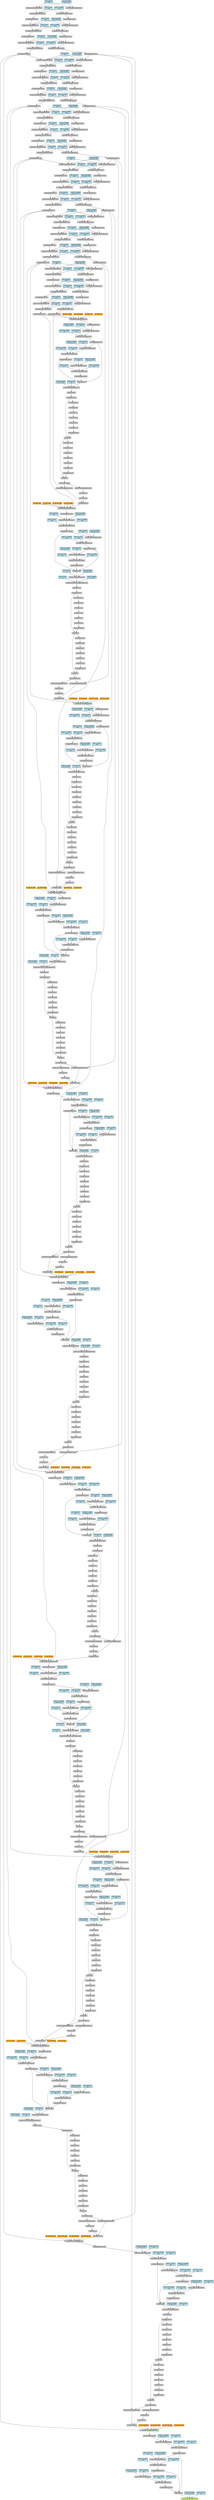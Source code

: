 digraph {
	graph [size="271.8,271.8"]
	node [align=left fontsize=12 height=0.2 ranksep=0.1 shape=box style=filled]
	139711752489560 [label=CudnnConvolutionBackward fillcolor=darkolivegreen1]
	139711748217600 -> 139711752489560
	139711748217600 [label=CatBackward]
	139711748273096 -> 139711748217600
	139711748273096 [label=LeakyReluBackward1]
	139711748372856 -> 139711748273096
	139711748372856 [label=CudnnBatchNormBackward]
	139711748372968 -> 139711748372856
	139711748372968 [label=CudnnConvolutionBackward]
	139711748373192 -> 139711748372968
	139711748373192 [label=LeakyReluBackward0]
	139711748406800 -> 139711748373192
	139711748406800 [label=_FunctionCorrelationBackward]
	139711748373472 -> 139711748406800
	139711748373472 [label=LeakyReluBackward1]
	139711748373640 -> 139711748373472
	139711748373640 [label=CudnnBatchNormBackward]
	139711748373752 -> 139711748373640
	139711748373752 [label=CudnnConvolutionBackward]
	139711748373976 -> 139711748373752
	139711748373976 [label=LeakyReluBackward1]
	139711748374200 -> 139711748373976
	139711748374200 [label=CudnnBatchNormBackward]
	139711748374312 -> 139711748374200
	139711748374312 [label=CudnnConvolutionBackward]
	139711749099592 -> 139711748374312
	139711749099592 [label=LeakyReluBackward1]
	139711749099816 -> 139711749099592
	139711749099816 [label=CudnnBatchNormBackward]
	139711749099928 -> 139711749099816
	139711749099928 [label=CudnnConvolutionBackward]
	139711749100152 -> 139711749099928
	139711749100152 [label="netC.0.0.weight
 (16, 3, 3, 3)" fillcolor=lightblue]
	139711749100208 -> 139711749099928
	139711749100208 [label="netC.0.0.bias
 (16)" fillcolor=lightblue]
	139711749099984 -> 139711749099816
	139711749099984 [label="netC.0.1.weight
 (16)" fillcolor=lightblue]
	139711749100040 -> 139711749099816
	139711749100040 [label="netC.0.1.bias
 (16)" fillcolor=lightblue]
	139711749099648 -> 139711748374312
	139711749099648 [label="netC.1.0.weight
 (16, 16, 3, 3)" fillcolor=lightblue]
	139711749099704 -> 139711748374312
	139711749099704 [label="netC.1.0.bias
 (16)" fillcolor=lightblue]
	139711748374368 -> 139711748374200
	139711748374368 [label="netC.1.1.weight
 (16)" fillcolor=lightblue]
	139711748374424 -> 139711748374200
	139711748374424 [label="netC.1.1.bias
 (16)" fillcolor=lightblue]
	139711748374032 -> 139711748373752
	139711748374032 [label="netC.2.0.weight
 (16, 16, 3, 3)" fillcolor=lightblue]
	139711748374088 -> 139711748373752
	139711748374088 [label="netC.2.0.bias
 (16)" fillcolor=lightblue]
	139711748373808 -> 139711748373640
	139711748373808 [label="netC.2.1.weight
 (16)" fillcolor=lightblue]
	139711748373864 -> 139711748373640
	139711748373864 [label="netC.2.1.bias
 (16)" fillcolor=lightblue]
	139711748373528 -> 139711748406800
	139711748373528 [label=ThMulBackward]
	139711748373696 -> 139711748373528
	139711748373696 [label=CudnnGridSamplerBackward]
	139711748374480 -> 139711748373696
	139711748374480 [label=LeakyReluBackward1]
	139711749100096 -> 139711748374480
	139711749100096 [label=CudnnBatchNormBackward]
	139711749099872 -> 139711749100096
	139711749099872 [label=CudnnConvolutionBackward]
	139711749100376 -> 139711749099872
	139711749100376 [label=LeakyReluBackward1]
	139711749100488 -> 139711749100376
	139711749100488 [label=CudnnBatchNormBackward]
	139711749100600 -> 139711749100488
	139711749100600 [label=CudnnConvolutionBackward]
	139711749100712 -> 139711749100600
	139711749100712 [label=LeakyReluBackward1]
	139711749100824 -> 139711749100712
	139711749100824 [label=CudnnBatchNormBackward]
	139711749100936 -> 139711749100824
	139711749100936 [label=CudnnConvolutionBackward]
	139711749100152 -> 139711749100936
	139711749100208 -> 139711749100936
	139711749099984 -> 139711749100824
	139711749100040 -> 139711749100824
	139711749099648 -> 139711749100600
	139711749099704 -> 139711749100600
	139711748374368 -> 139711749100488
	139711748374424 -> 139711749100488
	139711748374032 -> 139711749099872
	139711748374088 -> 139711749099872
	139711748373808 -> 139711749100096
	139711748373864 -> 139711749100096
	139711748374256 -> 139711748373696
	139711748374256 [label=PermuteBackward]
	139711749100264 -> 139711748374256
	139711749100264 [label=CopySlices]
	139711749100544 -> 139711749100264
	139711749100544 [label=CopySlices]
	139711749100768 -> 139711749100544
	139711749100768 [label=ThAddBackward]
	139711749101048 -> 139711749100768
	139711749101048 [label=MulBackward]
	139711749101160 -> 139711749101048
	139711749101160 [label=CudnnConvolutionBackward]
	139711749101272 -> 139711749101160
	139711749101272 [label=CatBackward]
	139711749101496 -> 139711749101272
	139711749101496 [label=LeakyReluBackward1]
	139711749101720 -> 139711749101496
	139711749101720 [label=CudnnBatchNormBackward]
	139711749101832 -> 139711749101720
	139711749101832 [label=CudnnConvolutionBackward]
	139711749102056 -> 139711749101832
	139711749102056 [label=LeakyReluBackward0]
	139711748406296 -> 139711749102056
	139711748406296 [label=_FunctionCorrelationBackward]
	139711748373472 -> 139711748406296
	139711749102336 -> 139711748406296
	139711749102336 [label=ThMulBackward]
	139711749102448 -> 139711749102336
	139711749102448 [label=CudnnGridSamplerBackward]
	139711748374480 -> 139711749102448
	139711749102616 -> 139711749102448
	139711749102616 [label=PermuteBackward]
	139711749102728 -> 139711749102616
	139711749102728 [label=CopySlices]
	139711749102896 -> 139711749102728
	139711749102896 [label=CopySlices]
	139711749103064 -> 139711749102896
	139711749103064 [label=ThAddBackward]
	139711749103232 -> 139711749103064
	139711749103232 [label=MulBackward]
	139711749103344 -> 139711749103232
	139711749103344 [label=CudnnConvolutionTransposeBackward]
	139711749103512 -> 139711749103344
	139711749103512 [label=CudnnConvolutionBackward]
	139711749111992 -> 139711749103512
	139711749111992 [label=CatBackward]
	139711749112216 -> 139711749111992
	139711749112216 [label=LeakyReluBackward1]
	139711749112440 -> 139711749112216
	139711749112440 [label=CudnnBatchNormBackward]
	139711749112608 -> 139711749112440
	139711749112608 [label=CudnnConvolutionBackward]
	139711749112832 -> 139711749112608
	139711749112832 [label=LeakyReluBackward0]
	139711748405792 -> 139711749112832
	139711748405792 [label=_FunctionCorrelationBackward]
	139711749113168 -> 139711748405792
	139711749113168 [label=LeakyReluBackward1]
	139711749113336 -> 139711749113168
	139711749113336 [label=CudnnBatchNormBackward]
	139711749113504 -> 139711749113336
	139711749113504 [label=CudnnConvolutionBackward]
	139711749113728 -> 139711749113504
	139711749113728 [label=LeakyReluBackward1]
	139711749113952 -> 139711749113728
	139711749113952 [label=CudnnBatchNormBackward]
	139711749114120 -> 139711749113952
	139711749114120 [label=CudnnConvolutionBackward]
	139711749114344 -> 139711749114120
	139711749114344 [label=LeakyReluBackward1]
	139711749114568 -> 139711749114344
	139711749114568 [label=CudnnBatchNormBackward]
	139711749114736 -> 139711749114568
	139711749114736 [label=CudnnConvolutionBackward]
	139711748373472 -> 139711749114736
	139711749114960 -> 139711749114736
	139711749114960 [label="netC.3.0.weight
 (32, 16, 3, 3)" fillcolor=lightblue]
	139711749115016 -> 139711749114736
	139711749115016 [label="netC.3.0.bias
 (32)" fillcolor=lightblue]
	139711749114792 -> 139711749114568
	139711749114792 [label="netC.3.1.weight
 (32)" fillcolor=lightblue]
	139711749114848 -> 139711749114568
	139711749114848 [label="netC.3.1.bias
 (32)" fillcolor=lightblue]
	139711749114400 -> 139711749114120
	139711749114400 [label="netC.4.0.weight
 (32, 32, 3, 3)" fillcolor=lightblue]
	139711749114456 -> 139711749114120
	139711749114456 [label="netC.4.0.bias
 (32)" fillcolor=lightblue]
	139711749114176 -> 139711749113952
	139711749114176 [label="netC.4.1.weight
 (32)" fillcolor=lightblue]
	139711749114232 -> 139711749113952
	139711749114232 [label="netC.4.1.bias
 (32)" fillcolor=lightblue]
	139711749113784 -> 139711749113504
	139711749113784 [label="netC.5.0.weight
 (32, 32, 3, 3)" fillcolor=lightblue]
	139711749113840 -> 139711749113504
	139711749113840 [label="netC.5.0.bias
 (32)" fillcolor=lightblue]
	139711749113560 -> 139711749113336
	139711749113560 [label="netC.5.1.weight
 (32)" fillcolor=lightblue]
	139711749113616 -> 139711749113336
	139711749113616 [label="netC.5.1.bias
 (32)" fillcolor=lightblue]
	139711749113224 -> 139711748405792
	139711749113224 [label=ThMulBackward]
	139711749113392 -> 139711749113224
	139711749113392 [label=CudnnGridSamplerBackward]
	139711749114288 -> 139711749113392
	139711749114288 [label=LeakyReluBackward1]
	139711749114904 -> 139711749114288
	139711749114904 [label=CudnnBatchNormBackward]
	139711749114624 -> 139711749114904
	139711749114624 [label=CudnnConvolutionBackward]
	139711749115128 -> 139711749114624
	139711749115128 [label=LeakyReluBackward1]
	139711749115352 -> 139711749115128
	139711749115352 [label=CudnnBatchNormBackward]
	139711749115464 -> 139711749115352
	139711749115464 [label=CudnnConvolutionBackward]
	139711749115576 -> 139711749115464
	139711749115576 [label=LeakyReluBackward1]
	139711749115688 -> 139711749115576
	139711749115688 [label=CudnnBatchNormBackward]
	139711749115800 -> 139711749115688
	139711749115800 [label=CudnnConvolutionBackward]
	139711748374480 -> 139711749115800
	139711749114960 -> 139711749115800
	139711749115016 -> 139711749115800
	139711749114792 -> 139711749115688
	139711749114848 -> 139711749115688
	139711749114400 -> 139711749115464
	139711749114456 -> 139711749115464
	139711749114176 -> 139711749115352
	139711749114232 -> 139711749115352
	139711749113784 -> 139711749114624
	139711749113840 -> 139711749114624
	139711749113560 -> 139711749114904
	139711749113616 -> 139711749114904
	139711749114512 -> 139711749113392
	139711749114512 [label=PermuteBackward]
	139711749115072 -> 139711749114512
	139711749115072 [label=CopySlices]
	139711749115296 -> 139711749115072
	139711749115296 [label=CopySlices]
	139711749115632 -> 139711749115296
	139711749115632 [label=ThAddBackward]
	139711749136456 -> 139711749115632
	139711749136456 [label=MulBackward]
	139711749136568 -> 139711749136456
	139711749136568 [label=CudnnConvolutionBackward]
	139711749136680 -> 139711749136568
	139711749136680 [label=CatBackward]
	139711749136904 -> 139711749136680
	139711749136904 [label=LeakyReluBackward1]
	139711749137128 -> 139711749136904
	139711749137128 [label=CudnnBatchNormBackward]
	139711749137240 -> 139711749137128
	139711749137240 [label=CudnnConvolutionBackward]
	139711749137464 -> 139711749137240
	139711749137464 [label=LeakyReluBackward0]
	139711748405288 -> 139711749137464
	139711748405288 [label=_FunctionCorrelationBackward]
	139711749113168 -> 139711748405288
	139711749137744 -> 139711748405288
	139711749137744 [label=ThMulBackward]
	139711749137856 -> 139711749137744
	139711749137856 [label=CudnnGridSamplerBackward]
	139711749114288 -> 139711749137856
	139711749138024 -> 139711749137856
	139711749138024 [label=PermuteBackward]
	139711749138136 -> 139711749138024
	139711749138136 [label=CopySlices]
	139711749138304 -> 139711749138136
	139711749138304 [label=CopySlices]
	139711749138472 -> 139711749138304
	139711749138472 [label=ThAddBackward]
	139711749138640 -> 139711749138472
	139711749138640 [label=MulBackward]
	139711749138752 -> 139711749138640
	139711749138752 [label=CudnnConvolutionTransposeBackward]
	139711749138920 -> 139711749138752
	139711749138920 [label=CudnnConvolutionBackward]
	139711749139144 -> 139711749138920
	139711749139144 [label=CatBackward]
	139711749139368 -> 139711749139144
	139711749139368 [label=LeakyReluBackward1]
	139711749139592 -> 139711749139368
	139711749139592 [label=CudnnBatchNormBackward]
	139711749139760 -> 139711749139592
	139711749139760 [label=CudnnConvolutionBackward]
	139711749139984 -> 139711749139760
	139711749139984 [label=LeakyReluBackward0]
	139711748404784 -> 139711749139984
	139711748404784 [label=_FunctionCorrelationBackward]
	139711749140320 -> 139711748404784
	139711749140320 [label=LeakyReluBackward1]
	139711749148744 -> 139711749140320
	139711749148744 [label=CudnnBatchNormBackward]
	139711749148912 -> 139711749148744
	139711749148912 [label=CudnnConvolutionBackward]
	139711749149136 -> 139711749148912
	139711749149136 [label=LeakyReluBackward1]
	139711749149360 -> 139711749149136
	139711749149360 [label=CudnnBatchNormBackward]
	139711749149528 -> 139711749149360
	139711749149528 [label=CudnnConvolutionBackward]
	139711749149752 -> 139711749149528
	139711749149752 [label=LeakyReluBackward1]
	139711749149976 -> 139711749149752
	139711749149976 [label=CudnnBatchNormBackward]
	139711749150144 -> 139711749149976
	139711749150144 [label=CudnnConvolutionBackward]
	139711749113168 -> 139711749150144
	139711749150368 -> 139711749150144
	139711749150368 [label="netC.6.0.weight
 (64, 32, 3, 3)" fillcolor=lightblue]
	139711749150424 -> 139711749150144
	139711749150424 [label="netC.6.0.bias
 (64)" fillcolor=lightblue]
	139711749150200 -> 139711749149976
	139711749150200 [label="netC.6.1.weight
 (64)" fillcolor=lightblue]
	139711749150256 -> 139711749149976
	139711749150256 [label="netC.6.1.bias
 (64)" fillcolor=lightblue]
	139711749149808 -> 139711749149528
	139711749149808 [label="netC.7.0.weight
 (64, 64, 3, 3)" fillcolor=lightblue]
	139711749149864 -> 139711749149528
	139711749149864 [label="netC.7.0.bias
 (64)" fillcolor=lightblue]
	139711749149584 -> 139711749149360
	139711749149584 [label="netC.7.1.weight
 (64)" fillcolor=lightblue]
	139711749149640 -> 139711749149360
	139711749149640 [label="netC.7.1.bias
 (64)" fillcolor=lightblue]
	139711749149192 -> 139711749148912
	139711749149192 [label="netC.8.0.weight
 (64, 64, 3, 3)" fillcolor=lightblue]
	139711749149248 -> 139711749148912
	139711749149248 [label="netC.8.0.bias
 (64)" fillcolor=lightblue]
	139711749148968 -> 139711749148744
	139711749148968 [label="netC.8.1.weight
 (64)" fillcolor=lightblue]
	139711749149024 -> 139711749148744
	139711749149024 [label="netC.8.1.bias
 (64)" fillcolor=lightblue]
	139711749140376 -> 139711748404784
	139711749140376 [label=ThMulBackward]
	139711749148800 -> 139711749140376
	139711749148800 [label=CudnnGridSamplerBackward]
	139711749149696 -> 139711749148800
	139711749149696 [label=LeakyReluBackward1]
	139711749150312 -> 139711749149696
	139711749150312 [label=CudnnBatchNormBackward]
	139711749150032 -> 139711749150312
	139711749150032 [label=CudnnConvolutionBackward]
	139711749150536 -> 139711749150032
	139711749150536 [label=LeakyReluBackward1]
	139711749150760 -> 139711749150536
	139711749150760 [label=CudnnBatchNormBackward]
	139711749150872 -> 139711749150760
	139711749150872 [label=CudnnConvolutionBackward]
	139711749150984 -> 139711749150872
	139711749150984 [label=LeakyReluBackward1]
	139711749151096 -> 139711749150984
	139711749151096 [label=CudnnBatchNormBackward]
	139711749151208 -> 139711749151096
	139711749151208 [label=CudnnConvolutionBackward]
	139711749114288 -> 139711749151208
	139711749150368 -> 139711749151208
	139711749150424 -> 139711749151208
	139711749150200 -> 139711749151096
	139711749150256 -> 139711749151096
	139711749149808 -> 139711749150872
	139711749149864 -> 139711749150872
	139711749149584 -> 139711749150760
	139711749149640 -> 139711749150760
	139711749149192 -> 139711749150032
	139711749149248 -> 139711749150032
	139711749148968 -> 139711749150312
	139711749149024 -> 139711749150312
	139711749149920 -> 139711749148800
	139711749149920 [label=PermuteBackward]
	139711749150480 -> 139711749149920
	139711749150480 [label=CopySlices]
	139711749150704 -> 139711749150480
	139711749150704 [label=CopySlices]
	139711749151040 -> 139711749150704
	139711749151040 [label=ThAddBackward]
	139711749151320 -> 139711749151040
	139711749151320 [label=MulBackward]
	139711749151432 -> 139711749151320
	139711749151432 [label=CudnnConvolutionBackward]
	139711749151544 -> 139711749151432
	139711749151544 [label=CatBackward]
	139711749151768 -> 139711749151544
	139711749151768 [label=LeakyReluBackward1]
	139711749151992 -> 139711749151768
	139711749151992 [label=CudnnBatchNormBackward]
	139711749152104 -> 139711749151992
	139711749152104 [label=CudnnConvolutionBackward]
	139711749152328 -> 139711749152104
	139711749152328 [label=LeakyReluBackward0]
	139711748404280 -> 139711749152328
	139711748404280 [label=_FunctionCorrelationBackward]
	139711749140320 -> 139711748404280
	139711749152608 -> 139711748404280
	139711749152608 [label=ThMulBackward]
	139711749152720 -> 139711749152608
	139711749152720 [label=CudnnGridSamplerBackward]
	139711749149696 -> 139711749152720
	139711749161144 -> 139711749152720
	139711749161144 [label=PermuteBackward]
	139711749161256 -> 139711749161144
	139711749161256 [label=CopySlices]
	139711749161424 -> 139711749161256
	139711749161424 [label=CopySlices]
	139711749161592 -> 139711749161424
	139711749161592 [label=ThAddBackward]
	139711749161760 -> 139711749161592
	139711749161760 [label=MulBackward]
	139711749161872 -> 139711749161760
	139711749161872 [label=CudnnConvolutionTransposeBackward]
	139711749162040 -> 139711749161872
	139711749162040 [label=CudnnConvolutionBackward]
	139711749162264 -> 139711749162040
	139711749162264 [label=CatBackward]
	139711749162488 -> 139711749162264
	139711749162488 [label=LeakyReluBackward1]
	139711749162712 -> 139711749162488
	139711749162712 [label=CudnnBatchNormBackward]
	139711749162880 -> 139711749162712
	139711749162880 [label=CudnnConvolutionBackward]
	139711749163104 -> 139711749162880
	139711749163104 [label=LeakyReluBackward0]
	139711748403776 -> 139711749163104
	139711748403776 [label=_FunctionCorrelationBackward]
	139711749163440 -> 139711748403776
	139711749163440 [label=LeakyReluBackward1]
	139711749163608 -> 139711749163440
	139711749163608 [label=CudnnBatchNormBackward]
	139711749163776 -> 139711749163608
	139711749163776 [label=CudnnConvolutionBackward]
	139711749164000 -> 139711749163776
	139711749164000 [label=LeakyReluBackward1]
	139711749164224 -> 139711749164000
	139711749164224 [label=CudnnBatchNormBackward]
	139711749164392 -> 139711749164224
	139711749164392 [label=CudnnConvolutionBackward]
	139711749164616 -> 139711749164392
	139711749164616 [label=LeakyReluBackward1]
	139711749164840 -> 139711749164616
	139711749164840 [label=CudnnBatchNormBackward]
	139711749165008 -> 139711749164840
	139711749165008 [label=CudnnConvolutionBackward]
	139711749140320 -> 139711749165008
	139711749177584 -> 139711749165008
	139711749177584 [label="netC.9.0.weight
 (96, 64, 3, 3)" fillcolor=lightblue]
	139711749177640 -> 139711749165008
	139711749177640 [label="netC.9.0.bias
 (96)" fillcolor=lightblue]
	139711749177416 -> 139711749164840
	139711749177416 [label="netC.9.1.weight
 (96)" fillcolor=lightblue]
	139711749177472 -> 139711749164840
	139711749177472 [label="netC.9.1.bias
 (96)" fillcolor=lightblue]
	139711749164672 -> 139711749164392
	139711749164672 [label="netC.10.0.weight
 (96, 96, 3, 3)" fillcolor=lightblue]
	139711749164728 -> 139711749164392
	139711749164728 [label="netC.10.0.bias
 (96)" fillcolor=lightblue]
	139711749164448 -> 139711749164224
	139711749164448 [label="netC.10.1.weight
 (96)" fillcolor=lightblue]
	139711749164504 -> 139711749164224
	139711749164504 [label="netC.10.1.bias
 (96)" fillcolor=lightblue]
	139711749164056 -> 139711749163776
	139711749164056 [label="netC.11.0.weight
 (96, 96, 3, 3)" fillcolor=lightblue]
	139711749164112 -> 139711749163776
	139711749164112 [label="netC.11.0.bias
 (96)" fillcolor=lightblue]
	139711749163832 -> 139711749163608
	139711749163832 [label="netC.11.1.weight
 (96)" fillcolor=lightblue]
	139711749163888 -> 139711749163608
	139711749163888 [label="netC.11.1.bias
 (96)" fillcolor=lightblue]
	139711749163496 -> 139711748403776
	139711749163496 [label=ThMulBackward]
	139711749163664 -> 139711749163496
	139711749163664 [label=CudnnGridSamplerBackward]
	139711749164560 -> 139711749163664
	139711749164560 [label=LeakyReluBackward1]
	139711749164896 -> 139711749164560
	139711749164896 [label=CudnnBatchNormBackward]
	139711749177696 -> 139711749164896
	139711749177696 [label=CudnnConvolutionBackward]
	139711749177752 -> 139711749177696
	139711749177752 [label=LeakyReluBackward1]
	139711749177976 -> 139711749177752
	139711749177976 [label=CudnnBatchNormBackward]
	139711749178088 -> 139711749177976
	139711749178088 [label=CudnnConvolutionBackward]
	139711749178200 -> 139711749178088
	139711749178200 [label=LeakyReluBackward1]
	139711749178312 -> 139711749178200
	139711749178312 [label=CudnnBatchNormBackward]
	139711749178424 -> 139711749178312
	139711749178424 [label=CudnnConvolutionBackward]
	139711749149696 -> 139711749178424
	139711749177584 -> 139711749178424
	139711749177640 -> 139711749178424
	139711749177416 -> 139711749178312
	139711749177472 -> 139711749178312
	139711749164672 -> 139711749178088
	139711749164728 -> 139711749178088
	139711749164448 -> 139711749177976
	139711749164504 -> 139711749177976
	139711749164056 -> 139711749177696
	139711749164112 -> 139711749177696
	139711749163832 -> 139711749164896
	139711749163888 -> 139711749164896
	139711749164784 -> 139711749163664
	139711749164784 [label=PermuteBackward]
	139711749177528 -> 139711749164784
	139711749177528 [label=CopySlices]
	139711749177920 -> 139711749177528
	139711749177920 [label=CopySlices]
	139711749178256 -> 139711749177920
	139711749178256 [label=ThAddBackward]
	139711749178536 -> 139711749178256
	139711749178536 [label=MulBackward]
	139711749178648 -> 139711749178536
	139711749178648 [label=CudnnConvolutionBackward]
	139711749178760 -> 139711749178648
	139711749178760 [label=CatBackward]
	139711749178984 -> 139711749178760
	139711749178984 [label=LeakyReluBackward1]
	139711749179208 -> 139711749178984
	139711749179208 [label=CudnnBatchNormBackward]
	139711749179320 -> 139711749179208
	139711749179320 [label=CudnnConvolutionBackward]
	139711749179544 -> 139711749179320
	139711749179544 [label=LeakyReluBackward0]
	139711748403272 -> 139711749179544
	139711748403272 [label=_FunctionCorrelationBackward]
	139711749163440 -> 139711748403272
	139711749179824 -> 139711748403272
	139711749179824 [label=ThMulBackward]
	139711749179936 -> 139711749179824
	139711749179936 [label=CudnnGridSamplerBackward]
	139711749164560 -> 139711749179936
	139711749180104 -> 139711749179936
	139711749180104 [label=PermuteBackward]
	139711749180216 -> 139711749180104
	139711749180216 [label=CopySlices]
	139711749180384 -> 139711749180216
	139711749180384 [label=CopySlices]
	139711749180552 -> 139711749180384
	139711749180552 [label=ThAddBackward]
	139711749180720 -> 139711749180552
	139711749180720 [label=MulBackward]
	139711749180832 -> 139711749180720
	139711749180832 [label=CudnnConvolutionTransposeBackward]
	139711749181000 -> 139711749180832
	139711749181000 [label=CudnnConvolutionBackward]
	139711749181224 -> 139711749181000
	139711749181224 [label=CatBackward]
	139711749193800 -> 139711749181224
	139711749193800 [label=LeakyReluBackward1]
	139711749194024 -> 139711749193800
	139711749194024 [label=CudnnBatchNormBackward]
	139711749194192 -> 139711749194024
	139711749194192 [label=CudnnConvolutionBackward]
	139711749194416 -> 139711749194192
	139711749194416 [label=LeakyReluBackward0]
	139711757397520 -> 139711749194416
	139711757397520 [label=_FunctionCorrelationBackward]
	139711749194752 -> 139711757397520
	139711749194752 [label=LeakyReluBackward1]
	139711749194920 -> 139711749194752
	139711749194920 [label=CudnnBatchNormBackward]
	139711749195088 -> 139711749194920
	139711749195088 [label=CudnnConvolutionBackward]
	139711749195312 -> 139711749195088
	139711749195312 [label=LeakyReluBackward1]
	139711749195536 -> 139711749195312
	139711749195536 [label=CudnnBatchNormBackward]
	139711749195704 -> 139711749195536
	139711749195704 [label=CudnnConvolutionBackward]
	139711749195928 -> 139711749195704
	139711749195928 [label=LeakyReluBackward1]
	139711749196152 -> 139711749195928
	139711749196152 [label=CudnnBatchNormBackward]
	139711749196320 -> 139711749196152
	139711749196320 [label=CudnnConvolutionBackward]
	139711749163440 -> 139711749196320
	139711749196544 -> 139711749196320
	139711749196544 [label="netC.12.0.weight
 (128, 96, 3, 3)" fillcolor=lightblue]
	139711749196600 -> 139711749196320
	139711749196600 [label="netC.12.0.bias
 (128)" fillcolor=lightblue]
	139711749196376 -> 139711749196152
	139711749196376 [label="netC.12.1.weight
 (128)" fillcolor=lightblue]
	139711749196432 -> 139711749196152
	139711749196432 [label="netC.12.1.bias
 (128)" fillcolor=lightblue]
	139711749195984 -> 139711749195704
	139711749195984 [label="netC.13.0.weight
 (128, 128, 3, 3)" fillcolor=lightblue]
	139711749196040 -> 139711749195704
	139711749196040 [label="netC.13.0.bias
 (128)" fillcolor=lightblue]
	139711749195760 -> 139711749195536
	139711749195760 [label="netC.13.1.weight
 (128)" fillcolor=lightblue]
	139711749195816 -> 139711749195536
	139711749195816 [label="netC.13.1.bias
 (128)" fillcolor=lightblue]
	139711749195368 -> 139711749195088
	139711749195368 [label="netC.14.0.weight
 (128, 128, 3, 3)" fillcolor=lightblue]
	139711749195424 -> 139711749195088
	139711749195424 [label="netC.14.0.bias
 (128)" fillcolor=lightblue]
	139711749195144 -> 139711749194920
	139711749195144 [label="netC.14.1.weight
 (128)" fillcolor=lightblue]
	139711749195200 -> 139711749194920
	139711749195200 [label="netC.14.1.bias
 (128)" fillcolor=lightblue]
	139711749194808 -> 139711757397520
	139711749194808 [label=ThMulBackward]
	139711749194976 -> 139711749194808
	139711749194976 [label=CudnnGridSamplerBackward]
	139711749195872 -> 139711749194976
	139711749195872 [label=LeakyReluBackward1]
	139711749196488 -> 139711749195872
	139711749196488 [label=CudnnBatchNormBackward]
	139711749196208 -> 139711749196488
	139711749196208 [label=CudnnConvolutionBackward]
	139711749196712 -> 139711749196208
	139711749196712 [label=LeakyReluBackward1]
	139711749196936 -> 139711749196712
	139711749196936 [label=CudnnBatchNormBackward]
	139711749197048 -> 139711749196936
	139711749197048 [label=CudnnConvolutionBackward]
	139711749197160 -> 139711749197048
	139711749197160 [label=LeakyReluBackward1]
	139711749197272 -> 139711749197160
	139711749197272 [label=CudnnBatchNormBackward]
	139711749197384 -> 139711749197272
	139711749197384 [label=CudnnConvolutionBackward]
	139711749164560 -> 139711749197384
	139711749196544 -> 139711749197384
	139711749196600 -> 139711749197384
	139711749196376 -> 139711749197272
	139711749196432 -> 139711749197272
	139711749195984 -> 139711749197048
	139711749196040 -> 139711749197048
	139711749195760 -> 139711749196936
	139711749195816 -> 139711749196936
	139711749195368 -> 139711749196208
	139711749195424 -> 139711749196208
	139711749195144 -> 139711749196488
	139711749195200 -> 139711749196488
	139711749196096 -> 139711749194976
	139711749196096 [label=PermuteBackward]
	139711749196656 -> 139711749196096
	139711749196656 [label=CopySlices]
	139711749196880 -> 139711749196656
	139711749196880 [label=CopySlices]
	139711749197216 -> 139711749196880
	139711749197216 [label=ThAddBackward]
	139711749197496 -> 139711749197216
	139711749197496 [label=MulBackward]
	139711749197608 -> 139711749197496
	139711749197608 [label=CudnnConvolutionBackward]
	139711749197720 -> 139711749197608
	139711749197720 [label=CatBackward]
	139711749210296 -> 139711749197720
	139711749210296 [label=LeakyReluBackward1]
	139711749210520 -> 139711749210296
	139711749210520 [label=CudnnBatchNormBackward]
	139711749210632 -> 139711749210520
	139711749210632 [label=CudnnConvolutionBackward]
	139711749210856 -> 139711749210632
	139711749210856 [label=LeakyReluBackward0]
	139711757396512 -> 139711749210856
	139711757396512 [label=_FunctionCorrelationBackward]
	139711749194752 -> 139711757396512
	139711749211136 -> 139711757396512
	139711749211136 [label=ThMulBackward]
	139711749211248 -> 139711749211136
	139711749211248 [label=CudnnGridSamplerBackward]
	139711749195872 -> 139711749211248
	139711749211416 -> 139711749211248
	139711749211416 [label=PermuteBackward]
	139711749211528 -> 139711749211416
	139711749211528 [label=CopySlices]
	139711749211696 -> 139711749211528
	139711749211696 [label=CopySlices]
	139711749211864 -> 139711749211696
	139711749211864 [label=ThAddBackward]
	139711749212032 -> 139711749211864
	139711749212032 [label=MulBackward]
	139711749212144 -> 139711749212032
	139711749212144 [label=CudnnConvolutionTransposeBackward]
	139711749212312 -> 139711749212144
	139711749212312 [label=CudnnConvolutionBackward]
	139711749212536 -> 139711749212312
	139711749212536 [label=CatBackward]
	139711749212760 -> 139711749212536
	139711749212760 [label=LeakyReluBackward1]
	139711749212984 -> 139711749212760
	139711749212984 [label=CudnnBatchNormBackward]
	139711749213152 -> 139711749212984
	139711749213152 [label=CudnnConvolutionBackward]
	139711749213376 -> 139711749213152
	139711749213376 [label=LeakyReluBackward0]
	139711757397016 -> 139711749213376
	139711757397016 [label=_FunctionCorrelationBackward]
	139711749213712 -> 139711757397016
	139711749213712 [label=LeakyReluBackward1]
	139711749213880 -> 139711749213712
	139711749213880 [label=CudnnBatchNormBackward]
	139711749214048 -> 139711749213880
	139711749214048 [label=CudnnConvolutionBackward]
	139711749222528 -> 139711749214048
	139711749222528 [label=LeakyReluBackward1]
	139711749222752 -> 139711749222528
	139711749222752 [label=CudnnBatchNormBackward]
	139711749222920 -> 139711749222752
	139711749222920 [label=CudnnConvolutionBackward]
	139711749223144 -> 139711749222920
	139711749223144 [label=LeakyReluBackward1]
	139711749223368 -> 139711749223144
	139711749223368 [label=CudnnBatchNormBackward]
	139711749223536 -> 139711749223368
	139711749223536 [label=CudnnConvolutionBackward]
	139711749194752 -> 139711749223536
	139711749223760 -> 139711749223536
	139711749223760 [label="netC.15.0.weight
 (196, 128, 3, 3)" fillcolor=lightblue]
	139711749223816 -> 139711749223536
	139711749223816 [label="netC.15.0.bias
 (196)" fillcolor=lightblue]
	139711749223592 -> 139711749223368
	139711749223592 [label="netC.15.1.weight
 (196)" fillcolor=lightblue]
	139711749223648 -> 139711749223368
	139711749223648 [label="netC.15.1.bias
 (196)" fillcolor=lightblue]
	139711749223200 -> 139711749222920
	139711749223200 [label="netC.16.0.weight
 (196, 196, 3, 3)" fillcolor=lightblue]
	139711749223256 -> 139711749222920
	139711749223256 [label="netC.16.0.bias
 (196)" fillcolor=lightblue]
	139711749222976 -> 139711749222752
	139711749222976 [label="netC.16.1.weight
 (196)" fillcolor=lightblue]
	139711749223032 -> 139711749222752
	139711749223032 [label="netC.16.1.bias
 (196)" fillcolor=lightblue]
	139711749222584 -> 139711749214048
	139711749222584 [label="netC.17.0.weight
 (196, 196, 3, 3)" fillcolor=lightblue]
	139711749222640 -> 139711749214048
	139711749222640 [label="netC.17.0.bias
 (196)" fillcolor=lightblue]
	139711749214104 -> 139711749213880
	139711749214104 [label="netC.17.1.weight
 (196)" fillcolor=lightblue]
	139711749214160 -> 139711749213880
	139711749214160 [label="netC.17.1.bias
 (196)" fillcolor=lightblue]
	139711749213768 -> 139711757397016
	139711749213768 [label=ThMulBackward]
	139711749213936 -> 139711749213768
	139711749213936 [label=CudnnGridSamplerBackward]
	139711749223088 -> 139711749213936
	139711749223088 [label=LeakyReluBackward1]
	139711749223704 -> 139711749223088
	139711749223704 [label=CudnnBatchNormBackward]
	139711749223424 -> 139711749223704
	139711749223424 [label=CudnnConvolutionBackward]
	139711749223928 -> 139711749223424
	139711749223928 [label=LeakyReluBackward1]
	139711749224152 -> 139711749223928
	139711749224152 [label=CudnnBatchNormBackward]
	139711749224264 -> 139711749224152
	139711749224264 [label=CudnnConvolutionBackward]
	139711749224376 -> 139711749224264
	139711749224376 [label=LeakyReluBackward1]
	139711749224488 -> 139711749224376
	139711749224488 [label=CudnnBatchNormBackward]
	139711749224600 -> 139711749224488
	139711749224600 [label=CudnnConvolutionBackward]
	139711749195872 -> 139711749224600
	139711749223760 -> 139711749224600
	139711749223816 -> 139711749224600
	139711749223592 -> 139711749224488
	139711749223648 -> 139711749224488
	139711749223200 -> 139711749224264
	139711749223256 -> 139711749224264
	139711749222976 -> 139711749224152
	139711749223032 -> 139711749224152
	139711749222584 -> 139711749223424
	139711749222640 -> 139711749223424
	139711749214104 -> 139711749223704
	139711749214160 -> 139711749223704
	139711749223312 -> 139711749213936
	139711749223312 [label=PermuteBackward]
	139711749223872 -> 139711749223312
	139711749223872 [label=CopySlices]
	139711749224096 -> 139711749223872
	139711749224096 [label=CopySlices]
	139711749224432 -> 139711749224096
	139711749224432 [label=ThAddBackward]
	139711749224712 -> 139711749224432
	139711749224712 [label=MulBackward]
	139711749224824 -> 139711749224712
	139711749224824 [label=CudnnConvolutionBackward]
	139711749224936 -> 139711749224824
	139711749224936 [label=CatBackward]
	139711749225160 -> 139711749224936
	139711749225160 [label=LeakyReluBackward1]
	139711749225384 -> 139711749225160
	139711749225384 [label=CudnnBatchNormBackward]
	139711749225496 -> 139711749225384
	139711749225496 [label=CudnnConvolutionBackward]
	139711749225720 -> 139711749225496
	139711749225720 [label=LeakyReluBackward0]
	139711757395504 -> 139711749225720
	139711757395504 [label=_FunctionCorrelationBackward]
	139711749213712 -> 139711757395504
	139711749223088 -> 139711757395504
	139711749214928 -> 139711757395504
	139711749214928 [label="(1, 196, 4, 4)" fillcolor=orange]
	139711749215000 -> 139711757395504
	139711749215000 [label="(1, 196, 4, 4)" fillcolor=orange]
	139711749215072 -> 139711757395504
	139711749215072 [label="(1, 12, 12, 196)" fillcolor=orange]
	139711749215144 -> 139711757395504
	139711749215144 [label="(1, 12, 12, 196)" fillcolor=orange]
	139711749225776 -> 139711749225496
	139711749225776 [label="netE.0.0.0.weight
 (64, 81, 3, 3)" fillcolor=lightblue]
	139711749225832 -> 139711749225496
	139711749225832 [label="netE.0.0.0.bias
 (64)" fillcolor=lightblue]
	139711749225552 -> 139711749225384
	139711749225552 [label="netE.0.0.1.weight
 (64)" fillcolor=lightblue]
	139711749225608 -> 139711749225384
	139711749225608 [label="netE.0.0.1.bias
 (64)" fillcolor=lightblue]
	139711749225216 -> 139711749224936
	139711749225216 [label=LeakyReluBackward1]
	139711749225440 -> 139711749225216
	139711749225440 [label=CudnnBatchNormBackward]
	139711749225888 -> 139711749225440
	139711749225888 [label=CudnnConvolutionBackward]
	139711749225160 -> 139711749225888
	139711749226280 -> 139711749225888
	139711749226280 [label="netE.0.1.0.weight
 (64, 64, 3, 3)" fillcolor=lightblue]
	139711749226168 -> 139711749225888
	139711749226168 [label="netE.0.1.0.bias
 (64)" fillcolor=lightblue]
	139711749226000 -> 139711749225440
	139711749226000 [label="netE.0.1.1.weight
 (64)" fillcolor=lightblue]
	139711749226224 -> 139711749225440
	139711749226224 [label="netE.0.1.1.bias
 (64)" fillcolor=lightblue]
	139711749225272 -> 139711749224936
	139711749225272 [label=LeakyReluBackward1]
	139711749225664 -> 139711749225272
	139711749225664 [label=CudnnBatchNormBackward]
	139711749226056 -> 139711749225664
	139711749226056 [label=CudnnConvolutionBackward]
	139711749225216 -> 139711749226056
	139711749242952 -> 139711749226056
	139711749242952 [label="netE.0.2.0.weight
 (64, 64, 3, 3)" fillcolor=lightblue]
	139711749243008 -> 139711749226056
	139711749243008 [label="netE.0.2.0.bias
 (64)" fillcolor=lightblue]
	139711749226392 -> 139711749225664
	139711749226392 [label="netE.0.2.1.weight
 (64)" fillcolor=lightblue]
	139711749226448 -> 139711749225664
	139711749226448 [label="netE.0.2.1.bias
 (64)" fillcolor=lightblue]
	139711749224992 -> 139711749224824
	139711749224992 [label="netE.0.3.weight
 (2, 192, 3, 3)" fillcolor=lightblue]
	139711749225048 -> 139711749224824
	139711749225048 [label="netE.0.3.bias
 (2)" fillcolor=lightblue]
	139711749224544 -> 139711749224096
	139711749224544 [label=ExpandBackward]
	139711749224768 -> 139711749224544
	139711749224768 [label=ViewBackward]
	139711749225104 -> 139711749224768
	139711749225104 [label=SubBackward]
	139711749225328 -> 139711749225104
	139711749225328 [label=DivBackward0]
	139711749243064 -> 139711749225328
	139711749243064 [label=MulBackward]
	139711749243232 -> 139711749243064
	139711749243232 [label=CloneBackward]
	139711749243344 -> 139711749243232
	139711749243344 [label=SelectBackward]
	139711749224432 -> 139711749243344
	139711749224208 -> 139711749223872
	139711749224208 [label=ExpandBackward]
	139711749224656 -> 139711749224208
	139711749224656 [label=ViewBackward]
	139711749225944 -> 139711749224656
	139711749225944 [label=SubBackward]
	139711749243176 -> 139711749225944
	139711749243176 [label=DivBackward0]
	139711749243400 -> 139711749243176
	139711749243400 [label=MulBackward]
	139711749243624 -> 139711749243400
	139711749243624 [label=CloneBackward]
	139711749243736 -> 139711749243624
	139711749243736 [label=SelectBackward]
	139711749224096 -> 139711749243736
	139711749222472 -> 139711749213768
	139711749222472 [label=PutBackward]
	139711749222808 -> 139711749222472
	139711749222808 [label=PutBackward]
	139711749224320 -> 139711749222808
	139711749224320 [label=CudnnGridSamplerBackward]
	139711749223312 -> 139711749224320
	139711749215216 -> 139711757397016
	139711749215216 [label="(1, 196, 4, 4)" fillcolor=orange]
	139711749215288 -> 139711757397016
	139711749215288 [label="(1, 196, 4, 4)" fillcolor=orange]
	139711749215360 -> 139711757397016
	139711749215360 [label="(1, 12, 12, 196)" fillcolor=orange]
	139711749215432 -> 139711757397016
	139711749215432 [label="(1, 12, 12, 196)" fillcolor=orange]
	139711749213432 -> 139711749213152
	139711749213432 [label="netE.1.0.0.weight
 (64, 81, 3, 3)" fillcolor=lightblue]
	139711749213488 -> 139711749213152
	139711749213488 [label="netE.1.0.0.bias
 (64)" fillcolor=lightblue]
	139711749213208 -> 139711749212984
	139711749213208 [label="netE.1.0.1.weight
 (64)" fillcolor=lightblue]
	139711749213264 -> 139711749212984
	139711749213264 [label="netE.1.0.1.bias
 (64)" fillcolor=lightblue]
	139711749212816 -> 139711749212536
	139711749212816 [label=LeakyReluBackward1]
	139711749213040 -> 139711749212816
	139711749213040 [label=CudnnBatchNormBackward]
	139711749213544 -> 139711749213040
	139711749213544 [label=CudnnConvolutionBackward]
	139711749212760 -> 139711749213544
	139711749226336 -> 139711749213544
	139711749226336 [label="netE.1.1.0.weight
 (64, 64, 3, 3)" fillcolor=lightblue]
	139711749222696 -> 139711749213544
	139711749222696 [label="netE.1.1.0.bias
 (64)" fillcolor=lightblue]
	139711749213824 -> 139711749213040
	139711749213824 [label="netE.1.1.1.weight
 (64)" fillcolor=lightblue]
	139711749213600 -> 139711749213040
	139711749213600 [label="netE.1.1.1.bias
 (64)" fillcolor=lightblue]
	139711749212872 -> 139711749212536
	139711749212872 [label=LeakyReluBackward1]
	139711749213320 -> 139711749212872
	139711749213320 [label=CudnnBatchNormBackward]
	139711749224040 -> 139711749213320
	139711749224040 [label=CudnnConvolutionBackward]
	139711749212816 -> 139711749224040
	139711749243792 -> 139711749224040
	139711749243792 [label="netE.1.2.0.weight
 (64, 64, 3, 3)" fillcolor=lightblue]
	139711749243848 -> 139711749224040
	139711749243848 [label="netE.1.2.0.bias
 (64)" fillcolor=lightblue]
	139711749243512 -> 139711749213320
	139711749243512 [label="netE.1.2.1.weight
 (64)" fillcolor=lightblue]
	139711749243680 -> 139711749213320
	139711749243680 [label="netE.1.2.1.bias
 (64)" fillcolor=lightblue]
	139711749212592 -> 139711749212312
	139711749212592 [label="netE.1.3.weight
 (2, 192, 3, 3)" fillcolor=lightblue]
	139711749212648 -> 139711749212312
	139711749212648 [label="netE.1.3.bias
 (2)" fillcolor=lightblue]
	139711749212368 -> 139711749212144
	139711749212368 [label="netE.1.4.weight
 (2, 2, 4, 4)" fillcolor=lightblue]
	139711749212424 -> 139711749212144
	139711749212424 [label="netE.1.4.bias
 (2)" fillcolor=lightblue]
	139711749211920 -> 139711749211696
	139711749211920 [label=ExpandBackward]
	139711749224880 -> 139711749211920
	139711749224880 [label=ViewBackward]
	139711749212200 -> 139711749224880
	139711749212200 [label=SubBackward]
	139711749212704 -> 139711749212200
	139711749212704 [label=DivBackward0]
	139711749243120 -> 139711749212704
	139711749243120 [label=MulBackward]
	139711749244016 -> 139711749243120
	139711749244016 [label=CloneBackward]
	139711749243960 -> 139711749244016
	139711749243960 [label=SelectBackward]
	139711749211864 -> 139711749243960
	139711749211752 -> 139711749211528
	139711749211752 [label=ExpandBackward]
	139711749211976 -> 139711749211752
	139711749211976 [label=ViewBackward]
	139711749212480 -> 139711749211976
	139711749212480 [label=SubBackward]
	139711749243904 -> 139711749212480
	139711749243904 [label=DivBackward0]
	139711749244128 -> 139711749243904
	139711749244128 [label=MulBackward]
	139711749244240 -> 139711749244128
	139711749244240 [label=CloneBackward]
	139711749244352 -> 139711749244240
	139711749244352 [label=SelectBackward]
	139711749211696 -> 139711749244352
	139711749211304 -> 139711749211136
	139711749211304 [label=PutBackward]
	139711749211472 -> 139711749211304
	139711749211472 [label=PutBackward]
	139711749211808 -> 139711749211472
	139711749211808 [label=CudnnGridSamplerBackward]
	139711749211416 -> 139711749211808
	139711749215504 -> 139711757396512
	139711749215504 [label="(1, 128, 8, 8)" fillcolor=orange]
	139711749215576 -> 139711757396512
	139711749215576 [label="(1, 128, 8, 8)" fillcolor=orange]
	139711749215648 -> 139711757396512
	139711749215648 [label="(1, 16, 16, 128)" fillcolor=orange]
	139711749215720 -> 139711757396512
	139711749215720 [label="(1, 16, 16, 128)" fillcolor=orange]
	139711749210912 -> 139711749210632
	139711749210912 [label="netE.2.0.0.weight
 (64, 81, 3, 3)" fillcolor=lightblue]
	139711749210968 -> 139711749210632
	139711749210968 [label="netE.2.0.0.bias
 (64)" fillcolor=lightblue]
	139711749210688 -> 139711749210520
	139711749210688 [label="netE.2.0.1.weight
 (64)" fillcolor=lightblue]
	139711749210744 -> 139711749210520
	139711749210744 [label="netE.2.0.1.bias
 (64)" fillcolor=lightblue]
	139711749210352 -> 139711749197720
	139711749210352 [label=LeakyReluBackward1]
	139711749210576 -> 139711749210352
	139711749210576 [label=CudnnBatchNormBackward]
	139711749211024 -> 139711749210576
	139711749211024 [label=CudnnConvolutionBackward]
	139711749210296 -> 139711749211024
	139711749212928 -> 139711749211024
	139711749212928 [label="netE.2.1.0.weight
 (64, 64, 3, 3)" fillcolor=lightblue]
	139711749211360 -> 139711749211024
	139711749211360 [label="netE.2.1.0.bias
 (64)" fillcolor=lightblue]
	139711749211192 -> 139711749210576
	139711749211192 [label="netE.2.1.1.weight
 (64)" fillcolor=lightblue]
	139711749212088 -> 139711749210576
	139711749212088 [label="netE.2.1.1.bias
 (64)" fillcolor=lightblue]
	139711749210408 -> 139711749197720
	139711749210408 [label=LeakyReluBackward1]
	139711749210800 -> 139711749210408
	139711749210800 [label=CudnnBatchNormBackward]
	139711749211584 -> 139711749210800
	139711749211584 [label=CudnnConvolutionBackward]
	139711749210352 -> 139711749211584
	139711749244408 -> 139711749211584
	139711749244408 [label="netE.2.2.0.weight
 (64, 64, 3, 3)" fillcolor=lightblue]
	139711749244464 -> 139711749211584
	139711749244464 [label="netE.2.2.0.bias
 (64)" fillcolor=lightblue]
	139711749244184 -> 139711749210800
	139711749244184 [label="netE.2.2.1.weight
 (64)" fillcolor=lightblue]
	139711749244296 -> 139711749210800
	139711749244296 [label="netE.2.2.1.bias
 (64)" fillcolor=lightblue]
	139711749197776 -> 139711749197608
	139711749197776 [label="netE.2.3.weight
 (2, 192, 3, 3)" fillcolor=lightblue]
	139711749210184 -> 139711749197608
	139711749210184 [label="netE.2.3.bias
 (2)" fillcolor=lightblue]
	139711749197328 -> 139711749196880
	139711749197328 [label=ExpandBackward]
	139711749197552 -> 139711749197328
	139711749197552 [label=ViewBackward]
	139711749210240 -> 139711749197552
	139711749210240 [label=SubBackward]
	139711749210464 -> 139711749210240
	139711749210464 [label=DivBackward0]
	139711749244520 -> 139711749210464
	139711749244520 [label=MulBackward]
	139711749244688 -> 139711749244520
	139711749244688 [label=CloneBackward]
	139711749244744 -> 139711749244688
	139711749244744 [label=SelectBackward]
	139711749197216 -> 139711749244744
	139711749196992 -> 139711749196656
	139711749196992 [label=ExpandBackward]
	139711749197440 -> 139711749196992
	139711749197440 [label=ViewBackward]
	139711749211080 -> 139711749197440
	139711749211080 [label=SubBackward]
	139711749244632 -> 139711749211080
	139711749244632 [label=DivBackward0]
	139711749244800 -> 139711749244632
	139711749244800 [label=MulBackward]
	139711749244912 -> 139711749244800
	139711749244912 [label=CloneBackward]
	139711749245024 -> 139711749244912
	139711749245024 [label=SelectBackward]
	139711749196880 -> 139711749245024
	139711749195256 -> 139711749194808
	139711749195256 [label=PutBackward]
	139711749195592 -> 139711749195256
	139711749195592 [label=PutBackward]
	139711749197104 -> 139711749195592
	139711749197104 [label=CudnnGridSamplerBackward]
	139711749196096 -> 139711749197104
	139711749215792 -> 139711757397520
	139711749215792 [label="(1, 128, 8, 8)" fillcolor=orange]
	139711749215864 -> 139711757397520
	139711749215864 [label="(1, 128, 8, 8)" fillcolor=orange]
	139711749215936 -> 139711757397520
	139711749215936 [label="(1, 16, 16, 128)" fillcolor=orange]
	139711749216008 -> 139711757397520
	139711749216008 [label="(1, 16, 16, 128)" fillcolor=orange]
	139711749194472 -> 139711749194192
	139711749194472 [label="netE.3.0.0.weight
 (64, 81, 3, 3)" fillcolor=lightblue]
	139711749194528 -> 139711749194192
	139711749194528 [label="netE.3.0.0.bias
 (64)" fillcolor=lightblue]
	139711749194248 -> 139711749194024
	139711749194248 [label="netE.3.0.1.weight
 (64)" fillcolor=lightblue]
	139711749194304 -> 139711749194024
	139711749194304 [label="netE.3.0.1.bias
 (64)" fillcolor=lightblue]
	139711749193856 -> 139711749181224
	139711749193856 [label=LeakyReluBackward1]
	139711749194080 -> 139711749193856
	139711749194080 [label=CudnnBatchNormBackward]
	139711749194584 -> 139711749194080
	139711749194584 [label=CudnnConvolutionBackward]
	139711749193800 -> 139711749194584
	139711749195480 -> 139711749194584
	139711749195480 [label="netE.3.1.0.weight
 (64, 64, 3, 3)" fillcolor=lightblue]
	139711749196824 -> 139711749194584
	139711749196824 [label="netE.3.1.0.bias
 (64)" fillcolor=lightblue]
	139711749194864 -> 139711749194080
	139711749194864 [label="netE.3.1.1.weight
 (64)" fillcolor=lightblue]
	139711749197664 -> 139711749194080
	139711749197664 [label="netE.3.1.1.bias
 (64)" fillcolor=lightblue]
	139711749193912 -> 139711749181224
	139711749193912 [label=LeakyReluBackward1]
	139711749194360 -> 139711749193912
	139711749194360 [label=CudnnBatchNormBackward]
	139711749244072 -> 139711749194360
	139711749244072 [label=CudnnConvolutionBackward]
	139711749193856 -> 139711749244072
	139711749245080 -> 139711749244072
	139711749245080 [label="netE.3.2.0.weight
 (64, 64, 3, 3)" fillcolor=lightblue]
	139711749245136 -> 139711749244072
	139711749245136 [label="netE.3.2.0.bias
 (64)" fillcolor=lightblue]
	139711749244856 -> 139711749194360
	139711749244856 [label="netE.3.2.1.weight
 (64)" fillcolor=lightblue]
	139711749244968 -> 139711749194360
	139711749244968 [label="netE.3.2.1.bias
 (64)" fillcolor=lightblue]
	139711749181280 -> 139711749181000
	139711749181280 [label="netE.3.3.weight
 (2, 192, 3, 3)" fillcolor=lightblue]
	139711749181336 -> 139711749181000
	139711749181336 [label="netE.3.3.bias
 (2)" fillcolor=lightblue]
	139711749181056 -> 139711749180832
	139711749181056 [label="netE.3.4.weight
 (2, 2, 4, 4)" fillcolor=lightblue]
	139711749181112 -> 139711749180832
	139711749181112 [label="netE.3.4.bias
 (2)" fillcolor=lightblue]
	139711749180608 -> 139711749180384
	139711749180608 [label=ExpandBackward]
	139711749180776 -> 139711749180608
	139711749180776 [label=ViewBackward]
	139711749181168 -> 139711749180776
	139711749181168 [label=SubBackward]
	139711749194640 -> 139711749181168
	139711749194640 [label=DivBackward0]
	139711749244576 -> 139711749194640
	139711749244576 [label=MulBackward]
	139711749245304 -> 139711749244576
	139711749245304 [label=CloneBackward]
	139711749245248 -> 139711749245304
	139711749245248 [label=SelectBackward]
	139711749180552 -> 139711749245248
	139711749180440 -> 139711749180216
	139711749180440 [label=ExpandBackward]
	139711749180664 -> 139711749180440
	139711749180664 [label=ViewBackward]
	139711749181392 -> 139711749180664
	139711749181392 [label=SubBackward]
	139711749245192 -> 139711749181392
	139711749245192 [label=DivBackward0]
	139711749245416 -> 139711749245192
	139711749245416 [label=MulBackward]
	139711749245528 -> 139711749245416
	139711749245528 [label=CloneBackward]
	139711749245640 -> 139711749245528
	139711749245640 [label=SelectBackward]
	139711749180384 -> 139711749245640
	139711749179992 -> 139711749179824
	139711749179992 [label=PutBackward]
	139711749180160 -> 139711749179992
	139711749180160 [label=PutBackward]
	139711749180496 -> 139711749180160
	139711749180496 [label=CudnnGridSamplerBackward]
	139711749180104 -> 139711749180496
	139711749216080 -> 139711748403272
	139711749216080 [label="(1, 96, 16, 16)" fillcolor=orange]
	139711749216152 -> 139711748403272
	139711749216152 [label="(1, 96, 16, 16)" fillcolor=orange]
	139711749216224 -> 139711748403272
	139711749216224 [label="(1, 24, 24, 96)" fillcolor=orange]
	139711749216296 -> 139711748403272
	139711749216296 [label="(1, 24, 24, 96)" fillcolor=orange]
	139711749179600 -> 139711749179320
	139711749179600 [label="netE.4.0.0.weight
 (64, 81, 3, 3)" fillcolor=lightblue]
	139711749179656 -> 139711749179320
	139711749179656 [label="netE.4.0.0.bias
 (64)" fillcolor=lightblue]
	139711749179376 -> 139711749179208
	139711749179376 [label="netE.4.0.1.weight
 (64)" fillcolor=lightblue]
	139711749179432 -> 139711749179208
	139711749179432 [label="netE.4.0.1.bias
 (64)" fillcolor=lightblue]
	139711749179040 -> 139711749178760
	139711749179040 [label=LeakyReluBackward1]
	139711749179264 -> 139711749179040
	139711749179264 [label=CudnnBatchNormBackward]
	139711749179712 -> 139711749179264
	139711749179712 [label=CudnnConvolutionBackward]
	139711749178984 -> 139711749179712
	139711749180048 -> 139711749179712
	139711749180048 [label="netE.4.1.0.weight
 (64, 64, 3, 3)" fillcolor=lightblue]
	139711749180272 -> 139711749179712
	139711749180272 [label="netE.4.1.0.bias
 (64)" fillcolor=lightblue]
	139711749179880 -> 139711749179264
	139711749179880 [label="netE.4.1.1.weight
 (64)" fillcolor=lightblue]
	139711749180888 -> 139711749179264
	139711749180888 [label="netE.4.1.1.bias
 (64)" fillcolor=lightblue]
	139711749179096 -> 139711749178760
	139711749179096 [label=LeakyReluBackward1]
	139711749179488 -> 139711749179096
	139711749179488 [label=CudnnBatchNormBackward]
	139711749193968 -> 139711749179488
	139711749193968 [label=CudnnConvolutionBackward]
	139711749179040 -> 139711749193968
	139711749245696 -> 139711749193968
	139711749245696 [label="netE.4.2.0.weight
 (64, 64, 3, 3)" fillcolor=lightblue]
	139711749245752 -> 139711749193968
	139711749245752 [label="netE.4.2.0.bias
 (64)" fillcolor=lightblue]
	139711749245472 -> 139711749179488
	139711749245472 [label="netE.4.2.1.weight
 (64)" fillcolor=lightblue]
	139711749245584 -> 139711749179488
	139711749245584 [label="netE.4.2.1.bias
 (64)" fillcolor=lightblue]
	139711749178816 -> 139711749178648
	139711749178816 [label="netE.4.3.weight
 (2, 192, 3, 3)" fillcolor=lightblue]
	139711749178872 -> 139711749178648
	139711749178872 [label="netE.4.3.bias
 (2)" fillcolor=lightblue]
	139711749178368 -> 139711749177920
	139711749178368 [label=ExpandBackward]
	139711749178592 -> 139711749178368
	139711749178592 [label=ViewBackward]
	139711749178928 -> 139711749178592
	139711749178928 [label=SubBackward]
	139711749179152 -> 139711749178928
	139711749179152 [label=DivBackward0]
	139711749245808 -> 139711749179152
	139711749245808 [label=MulBackward]
	139711749245976 -> 139711749245808
	139711749245976 [label=CloneBackward]
	139711749246032 -> 139711749245976
	139711749246032 [label=SelectBackward]
	139711749178256 -> 139711749246032
	139711749178032 -> 139711749177528
	139711749178032 [label=ExpandBackward]
	139711749178480 -> 139711749178032
	139711749178480 [label=ViewBackward]
	139711749179768 -> 139711749178480
	139711749179768 [label=SubBackward]
	139711749245920 -> 139711749179768
	139711749245920 [label=DivBackward0]
	139711749246088 -> 139711749245920
	139711749246088 [label=MulBackward]
	139711749246200 -> 139711749246088
	139711749246200 [label=CloneBackward]
	139711749246312 -> 139711749246200
	139711749246312 [label=SelectBackward]
	139711749177920 -> 139711749246312
	139711749163944 -> 139711749163496
	139711749163944 [label=PutBackward]
	139711749164280 -> 139711749163944
	139711749164280 [label=PutBackward]
	139711749178144 -> 139711749164280
	139711749178144 [label=CudnnGridSamplerBackward]
	139711749164784 -> 139711749178144
	139711749216368 -> 139711748403776
	139711749216368 [label="(1, 96, 16, 16)" fillcolor=orange]
	139711749216440 -> 139711748403776
	139711749216440 [label="(1, 96, 16, 16)" fillcolor=orange]
	139711749216512 -> 139711748403776
	139711749216512 [label="(1, 24, 24, 96)" fillcolor=orange]
	139711749216584 -> 139711748403776
	139711749216584 [label="(1, 24, 24, 96)" fillcolor=orange]
	139711749163160 -> 139711749162880
	139711749163160 [label="netE.5.0.0.weight
 (64, 81, 3, 3)" fillcolor=lightblue]
	139711749163216 -> 139711749162880
	139711749163216 [label="netE.5.0.0.bias
 (64)" fillcolor=lightblue]
	139711749162936 -> 139711749162712
	139711749162936 [label="netE.5.0.1.weight
 (64)" fillcolor=lightblue]
	139711749162992 -> 139711749162712
	139711749162992 [label="netE.5.0.1.bias
 (64)" fillcolor=lightblue]
	139711749162544 -> 139711749162264
	139711749162544 [label=LeakyReluBackward1]
	139711749162768 -> 139711749162544
	139711749162768 [label=CudnnBatchNormBackward]
	139711749163272 -> 139711749162768
	139711749163272 [label=CudnnConvolutionBackward]
	139711749162488 -> 139711749163272
	139711749177864 -> 139711749163272
	139711749177864 [label="netE.5.1.0.weight
 (64, 64, 3, 3)" fillcolor=lightblue]
	139711749178704 -> 139711749163272
	139711749178704 [label="netE.5.1.0.bias
 (64)" fillcolor=lightblue]
	139711749163552 -> 139711749162768
	139711749163552 [label="netE.5.1.1.weight
 (64)" fillcolor=lightblue]
	139711749164168 -> 139711749162768
	139711749164168 [label="netE.5.1.1.bias
 (64)" fillcolor=lightblue]
	139711749162600 -> 139711749162264
	139711749162600 [label=LeakyReluBackward1]
	139711749163048 -> 139711749162600
	139711749163048 [label=CudnnBatchNormBackward]
	139711749245360 -> 139711749163048
	139711749245360 [label=CudnnConvolutionBackward]
	139711749162544 -> 139711749245360
	139711749246368 -> 139711749245360
	139711749246368 [label="netE.5.2.0.weight
 (64, 64, 3, 3)" fillcolor=lightblue]
	139711749246424 -> 139711749245360
	139711749246424 [label="netE.5.2.0.bias
 (64)" fillcolor=lightblue]
	139711749246144 -> 139711749163048
	139711749246144 [label="netE.5.2.1.weight
 (64)" fillcolor=lightblue]
	139711749246256 -> 139711749163048
	139711749246256 [label="netE.5.2.1.bias
 (64)" fillcolor=lightblue]
	139711749162320 -> 139711749162040
	139711749162320 [label="netE.5.3.weight
 (2, 192, 3, 3)" fillcolor=lightblue]
	139711749162376 -> 139711749162040
	139711749162376 [label="netE.5.3.bias
 (2)" fillcolor=lightblue]
	139711749162096 -> 139711749161872
	139711749162096 [label="netE.5.4.weight
 (2, 2, 4, 4)" fillcolor=lightblue]
	139711749162152 -> 139711749161872
	139711749162152 [label="netE.5.4.bias
 (2)" fillcolor=lightblue]
	139711749161648 -> 139711749161424
	139711749161648 [label=ExpandBackward]
	139711749161816 -> 139711749161648
	139711749161816 [label=ViewBackward]
	139711749162208 -> 139711749161816
	139711749162208 [label=SubBackward]
	139711749163328 -> 139711749162208
	139711749163328 [label=DivBackward0]
	139711749245864 -> 139711749163328
	139711749245864 [label=MulBackward]
	139711749246592 -> 139711749245864
	139711749246592 [label=CloneBackward]
	139711749246536 -> 139711749246592
	139711749246536 [label=SelectBackward]
	139711749161592 -> 139711749246536
	139711749161480 -> 139711749161256
	139711749161480 [label=ExpandBackward]
	139711749161704 -> 139711749161480
	139711749161704 [label=ViewBackward]
	139711749162432 -> 139711749161704
	139711749162432 [label=SubBackward]
	139711749246480 -> 139711749162432
	139711749246480 [label=DivBackward0]
	139711749246704 -> 139711749246480
	139711749246704 [label=MulBackward]
	139711749246816 -> 139711749246704
	139711749246816 [label=CloneBackward]
	139711749246928 -> 139711749246816
	139711749246928 [label=SelectBackward]
	139711749161424 -> 139711749246928
	139711749161032 -> 139711749152608
	139711749161032 [label=PutBackward]
	139711749161200 -> 139711749161032
	139711749161200 [label=PutBackward]
	139711749161536 -> 139711749161200
	139711749161536 [label=CudnnGridSamplerBackward]
	139711749161144 -> 139711749161536
	139711749216656 -> 139711748404280
	139711749216656 [label="(1, 64, 32, 32)" fillcolor=orange]
	139711749216728 -> 139711748404280
	139711749216728 [label="(1, 64, 32, 32)" fillcolor=orange]
	139711749216800 -> 139711748404280
	139711749216800 [label="(1, 40, 40, 64)" fillcolor=orange]
	139711749216872 -> 139711748404280
	139711749216872 [label="(1, 40, 40, 64)" fillcolor=orange]
	139711749152384 -> 139711749152104
	139711749152384 [label="netE.6.0.0.weight
 (64, 81, 3, 3)" fillcolor=lightblue]
	139711749152440 -> 139711749152104
	139711749152440 [label="netE.6.0.0.bias
 (64)" fillcolor=lightblue]
	139711749152160 -> 139711749151992
	139711749152160 [label="netE.6.0.1.weight
 (64)" fillcolor=lightblue]
	139711749152216 -> 139711749151992
	139711749152216 [label="netE.6.0.1.bias
 (64)" fillcolor=lightblue]
	139711749151824 -> 139711749151544
	139711749151824 [label=LeakyReluBackward1]
	139711749152048 -> 139711749151824
	139711749152048 [label=CudnnBatchNormBackward]
	139711749152496 -> 139711749152048
	139711749152496 [label=CudnnConvolutionBackward]
	139711749151768 -> 139711749152496
	139711749161312 -> 139711749152496
	139711749161312 [label="netE.6.1.0.weight
 (64, 64, 3, 3)" fillcolor=lightblue]
	139711749161928 -> 139711749152496
	139711749161928 [label="netE.6.1.0.bias
 (64)" fillcolor=lightblue]
	139711749152664 -> 139711749152048
	139711749152664 [label="netE.6.1.1.weight
 (64)" fillcolor=lightblue]
	139711749152552 -> 139711749152048
	139711749152552 [label="netE.6.1.1.bias
 (64)" fillcolor=lightblue]
	139711749151880 -> 139711749151544
	139711749151880 [label=LeakyReluBackward1]
	139711749152272 -> 139711749151880
	139711749152272 [label=CudnnBatchNormBackward]
	139711749162656 -> 139711749152272
	139711749162656 [label=CudnnConvolutionBackward]
	139711749151824 -> 139711749162656
	139711749304392 -> 139711749162656
	139711749304392 [label="netE.6.2.0.weight
 (64, 64, 3, 3)" fillcolor=lightblue]
	139711749304448 -> 139711749162656
	139711749304448 [label="netE.6.2.0.bias
 (64)" fillcolor=lightblue]
	139711749246760 -> 139711749152272
	139711749246760 [label="netE.6.2.1.weight
 (64)" fillcolor=lightblue]
	139711749246872 -> 139711749152272
	139711749246872 [label="netE.6.2.1.bias
 (64)" fillcolor=lightblue]
	139711749151600 -> 139711749151432
	139711749151600 [label="netE.6.3.weight
 (2, 192, 3, 3)" fillcolor=lightblue]
	139711749151656 -> 139711749151432
	139711749151656 [label="netE.6.3.bias
 (2)" fillcolor=lightblue]
	139711749151152 -> 139711749150704
	139711749151152 [label=ExpandBackward]
	139711749161088 -> 139711749151152
	139711749161088 [label=ViewBackward]
	139711749151488 -> 139711749161088
	139711749151488 [label=SubBackward]
	139711749151936 -> 139711749151488
	139711749151936 [label=DivBackward0]
	139711749304504 -> 139711749151936
	139711749304504 [label=MulBackward]
	139711749304672 -> 139711749304504
	139711749304672 [label=CloneBackward]
	139711749304728 -> 139711749304672
	139711749304728 [label=SelectBackward]
	139711749151040 -> 139711749304728
	139711749150816 -> 139711749150480
	139711749150816 [label=ExpandBackward]
	139711749151264 -> 139711749150816
	139711749151264 [label=ViewBackward]
	139711749151712 -> 139711749151264
	139711749151712 [label=SubBackward]
	139711749304616 -> 139711749151712
	139711749304616 [label=DivBackward0]
	139711749304784 -> 139711749304616
	139711749304784 [label=MulBackward]
	139711749304896 -> 139711749304784
	139711749304896 [label=CloneBackward]
	139711749305008 -> 139711749304896
	139711749305008 [label=SelectBackward]
	139711749150704 -> 139711749305008
	139711749149080 -> 139711749140376
	139711749149080 [label=PutBackward]
	139711749149416 -> 139711749149080
	139711749149416 [label=PutBackward]
	139711749150928 -> 139711749149416
	139711749150928 [label=CudnnGridSamplerBackward]
	139711749149920 -> 139711749150928
	139711749216944 -> 139711748404784
	139711749216944 [label="(1, 64, 32, 32)" fillcolor=orange]
	139711749217016 -> 139711748404784
	139711749217016 [label="(1, 64, 32, 32)" fillcolor=orange]
	139711749217088 -> 139711748404784
	139711749217088 [label="(1, 40, 40, 64)" fillcolor=orange]
	139711749217160 -> 139711748404784
	139711749217160 [label="(1, 40, 40, 64)" fillcolor=orange]
	139711749140040 -> 139711749139760
	139711749140040 [label="netE.7.0.0.weight
 (64, 81, 3, 3)" fillcolor=lightblue]
	139711749140096 -> 139711749139760
	139711749140096 [label="netE.7.0.0.bias
 (64)" fillcolor=lightblue]
	139711749139816 -> 139711749139592
	139711749139816 [label="netE.7.0.1.weight
 (64)" fillcolor=lightblue]
	139711749139872 -> 139711749139592
	139711749139872 [label="netE.7.0.1.bias
 (64)" fillcolor=lightblue]
	139711749139424 -> 139711749139144
	139711749139424 [label=LeakyReluBackward1]
	139711749139648 -> 139711749139424
	139711749139648 [label=CudnnBatchNormBackward]
	139711749140152 -> 139711749139648
	139711749140152 [label=CudnnConvolutionBackward]
	139711749139368 -> 139711749140152
	139711749149304 -> 139711749140152
	139711749149304 [label="netE.7.1.0.weight
 (64, 64, 3, 3)" fillcolor=lightblue]
	139711749150648 -> 139711749140152
	139711749150648 [label="netE.7.1.0.bias
 (64)" fillcolor=lightblue]
	139711749140432 -> 139711749139648
	139711749140432 [label="netE.7.1.1.weight
 (64)" fillcolor=lightblue]
	139711749140208 -> 139711749139648
	139711749140208 [label="netE.7.1.1.bias
 (64)" fillcolor=lightblue]
	139711749139480 -> 139711749139144
	139711749139480 [label=LeakyReluBackward1]
	139711749139928 -> 139711749139480
	139711749139928 [label=CudnnBatchNormBackward]
	139711749246648 -> 139711749139928
	139711749246648 [label=CudnnConvolutionBackward]
	139711749139424 -> 139711749246648
	139711749305064 -> 139711749246648
	139711749305064 [label="netE.7.2.0.weight
 (64, 64, 3, 3)" fillcolor=lightblue]
	139711749305120 -> 139711749246648
	139711749305120 [label="netE.7.2.0.bias
 (64)" fillcolor=lightblue]
	139711749304840 -> 139711749139928
	139711749304840 [label="netE.7.2.1.weight
 (64)" fillcolor=lightblue]
	139711749304952 -> 139711749139928
	139711749304952 [label="netE.7.2.1.bias
 (64)" fillcolor=lightblue]
	139711749139200 -> 139711749138920
	139711749139200 [label="netE.7.3.weight
 (2, 192, 3, 3)" fillcolor=lightblue]
	139711749139256 -> 139711749138920
	139711749139256 [label="netE.7.3.bias
 (2)" fillcolor=lightblue]
	139711749138976 -> 139711749138752
	139711749138976 [label="netE.7.4.weight
 (2, 2, 4, 4)" fillcolor=lightblue]
	139711749139032 -> 139711749138752
	139711749139032 [label="netE.7.4.bias
 (2)" fillcolor=lightblue]
	139711749138528 -> 139711749138304
	139711749138528 [label=ExpandBackward]
	139711749151376 -> 139711749138528
	139711749151376 [label=ViewBackward]
	139711749138808 -> 139711749151376
	139711749138808 [label=SubBackward]
	139711749139312 -> 139711749138808
	139711749139312 [label=DivBackward0]
	139711749304560 -> 139711749139312
	139711749304560 [label=MulBackward]
	139711749305288 -> 139711749304560
	139711749305288 [label=CloneBackward]
	139711749305232 -> 139711749305288
	139711749305232 [label=SelectBackward]
	139711749138472 -> 139711749305232
	139711749138360 -> 139711749138136
	139711749138360 [label=ExpandBackward]
	139711749138584 -> 139711749138360
	139711749138584 [label=ViewBackward]
	139711749139088 -> 139711749138584
	139711749139088 [label=SubBackward]
	139711749305176 -> 139711749139088
	139711749305176 [label=DivBackward0]
	139711749305400 -> 139711749305176
	139711749305400 [label=MulBackward]
	139711749305512 -> 139711749305400
	139711749305512 [label=CloneBackward]
	139711749305624 -> 139711749305512
	139711749305624 [label=SelectBackward]
	139711749138304 -> 139711749305624
	139711749137912 -> 139711749137744
	139711749137912 [label=PutBackward]
	139711749138080 -> 139711749137912
	139711749138080 [label=PutBackward]
	139711749138416 -> 139711749138080
	139711749138416 [label=CudnnGridSamplerBackward]
	139711749138024 -> 139711749138416
	139711749217232 -> 139711748405288
	139711749217232 [label="(1, 32, 64, 64)" fillcolor=orange]
	139711749217304 -> 139711748405288
	139711749217304 [label="(1, 32, 64, 64)" fillcolor=orange]
	139711749217376 -> 139711748405288
	139711749217376 [label="(1, 72, 72, 32)" fillcolor=orange]
	139711749217448 -> 139711748405288
	139711749217448 [label="(1, 72, 72, 32)" fillcolor=orange]
	139711749137520 -> 139711749137240
	139711749137520 [label="netE.8.0.0.weight
 (64, 81, 3, 3)" fillcolor=lightblue]
	139711749137576 -> 139711749137240
	139711749137576 [label="netE.8.0.0.bias
 (64)" fillcolor=lightblue]
	139711749137296 -> 139711749137128
	139711749137296 [label="netE.8.0.1.weight
 (64)" fillcolor=lightblue]
	139711749137352 -> 139711749137128
	139711749137352 [label="netE.8.0.1.bias
 (64)" fillcolor=lightblue]
	139711749136960 -> 139711749136680
	139711749136960 [label=LeakyReluBackward1]
	139711749137184 -> 139711749136960
	139711749137184 [label=CudnnBatchNormBackward]
	139711749137632 -> 139711749137184
	139711749137632 [label=CudnnConvolutionBackward]
	139711749136904 -> 139711749137632
	139711749138192 -> 139711749137632
	139711749138192 [label="netE.8.1.0.weight
 (64, 64, 3, 3)" fillcolor=lightblue]
	139711749138696 -> 139711749137632
	139711749138696 [label="netE.8.1.0.bias
 (64)" fillcolor=lightblue]
	139711749137800 -> 139711749137184
	139711749137800 [label="netE.8.1.1.weight
 (64)" fillcolor=lightblue]
	139711749137968 -> 139711749137184
	139711749137968 [label="netE.8.1.1.bias
 (64)" fillcolor=lightblue]
	139711749137016 -> 139711749136680
	139711749137016 [label=LeakyReluBackward1]
	139711749137408 -> 139711749137016
	139711749137408 [label=CudnnBatchNormBackward]
	139711749139536 -> 139711749137408
	139711749139536 [label=CudnnConvolutionBackward]
	139711749136960 -> 139711749139536
	139711749305680 -> 139711749139536
	139711749305680 [label="netE.8.2.0.weight
 (64, 64, 3, 3)" fillcolor=lightblue]
	139711749305736 -> 139711749139536
	139711749305736 [label="netE.8.2.0.bias
 (64)" fillcolor=lightblue]
	139711749305456 -> 139711749137408
	139711749305456 [label="netE.8.2.1.weight
 (64)" fillcolor=lightblue]
	139711749305568 -> 139711749137408
	139711749305568 [label="netE.8.2.1.bias
 (64)" fillcolor=lightblue]
	139711749136736 -> 139711749136568
	139711749136736 [label="netE.8.3.weight
 (2, 192, 3, 3)" fillcolor=lightblue]
	139711749136792 -> 139711749136568
	139711749136792 [label="netE.8.3.bias
 (2)" fillcolor=lightblue]
	139711749115744 -> 139711749115296
	139711749115744 [label=ExpandBackward]
	139711749136512 -> 139711749115744
	139711749136512 [label=ViewBackward]
	139711749136848 -> 139711749136512
	139711749136848 [label=SubBackward]
	139711749137072 -> 139711749136848
	139711749137072 [label=DivBackward0]
	139711749305792 -> 139711749137072
	139711749305792 [label=MulBackward]
	139711749305960 -> 139711749305792
	139711749305960 [label=CloneBackward]
	139711749306016 -> 139711749305960
	139711749306016 [label=SelectBackward]
	139711749115632 -> 139711749306016
	139711749115408 -> 139711749115072
	139711749115408 [label=ExpandBackward]
	139711749115856 -> 139711749115408
	139711749115856 [label=ViewBackward]
	139711749137688 -> 139711749115856
	139711749137688 [label=SubBackward]
	139711749305904 -> 139711749137688
	139711749305904 [label=DivBackward0]
	139711749306072 -> 139711749305904
	139711749306072 [label=MulBackward]
	139711749306184 -> 139711749306072
	139711749306184 [label=CloneBackward]
	139711749306296 -> 139711749306184
	139711749306296 [label=SelectBackward]
	139711749115296 -> 139711749306296
	139711749113672 -> 139711749113224
	139711749113672 [label=PutBackward]
	139711749114008 -> 139711749113672
	139711749114008 [label=PutBackward]
	139711749115520 -> 139711749114008
	139711749115520 [label=CudnnGridSamplerBackward]
	139711749114512 -> 139711749115520
	139711749217520 -> 139711748405792
	139711749217520 [label="(1, 32, 64, 64)" fillcolor=orange]
	139711749217592 -> 139711748405792
	139711749217592 [label="(1, 32, 64, 64)" fillcolor=orange]
	139711749217664 -> 139711748405792
	139711749217664 [label="(1, 72, 72, 32)" fillcolor=orange]
	139711749217736 -> 139711748405792
	139711749217736 [label="(1, 72, 72, 32)" fillcolor=orange]
	139711749112888 -> 139711749112608
	139711749112888 [label="netE.9.0.0.weight
 (64, 81, 3, 3)" fillcolor=lightblue]
	139711749112944 -> 139711749112608
	139711749112944 [label="netE.9.0.0.bias
 (64)" fillcolor=lightblue]
	139711749112664 -> 139711749112440
	139711749112664 [label="netE.9.0.1.weight
 (64)" fillcolor=lightblue]
	139711749112720 -> 139711749112440
	139711749112720 [label="netE.9.0.1.bias
 (64)" fillcolor=lightblue]
	139711749112272 -> 139711749111992
	139711749112272 [label=LeakyReluBackward1]
	139711749112496 -> 139711749112272
	139711749112496 [label=CudnnBatchNormBackward]
	139711749113000 -> 139711749112496
	139711749113000 [label=CudnnConvolutionBackward]
	139711749112216 -> 139711749113000
	139711749115240 -> 139711749113000
	139711749115240 [label="netE.9.1.0.weight
 (64, 64, 3, 3)" fillcolor=lightblue]
	139711749136624 -> 139711749113000
	139711749136624 [label="netE.9.1.0.bias
 (64)" fillcolor=lightblue]
	139711749113280 -> 139711749112496
	139711749113280 [label="netE.9.1.1.weight
 (64)" fillcolor=lightblue]
	139711749113896 -> 139711749112496
	139711749113896 [label="netE.9.1.1.bias
 (64)" fillcolor=lightblue]
	139711749112328 -> 139711749111992
	139711749112328 [label=LeakyReluBackward1]
	139711749112776 -> 139711749112328
	139711749112776 [label=CudnnBatchNormBackward]
	139711749305344 -> 139711749112776
	139711749305344 [label=CudnnConvolutionBackward]
	139711749112272 -> 139711749305344
	139711749306352 -> 139711749305344
	139711749306352 [label="netE.9.2.0.weight
 (64, 64, 3, 3)" fillcolor=lightblue]
	139711749306408 -> 139711749305344
	139711749306408 [label="netE.9.2.0.bias
 (64)" fillcolor=lightblue]
	139711749306128 -> 139711749112776
	139711749306128 [label="netE.9.2.1.weight
 (64)" fillcolor=lightblue]
	139711749306240 -> 139711749112776
	139711749306240 [label="netE.9.2.1.bias
 (64)" fillcolor=lightblue]
	139711749112048 -> 139711749103512
	139711749112048 [label="netE.9.3.weight
 (2, 192, 3, 3)" fillcolor=lightblue]
	139711749112104 -> 139711749103512
	139711749112104 [label="netE.9.3.bias
 (2)" fillcolor=lightblue]
	139711749103568 -> 139711749103344
	139711749103568 [label="netE.9.4.weight
 (2, 2, 4, 4)" fillcolor=lightblue]
	139711749111880 -> 139711749103344
	139711749111880 [label="netE.9.4.bias
 (2)" fillcolor=lightblue]
	139711749103120 -> 139711749102896
	139711749103120 [label=ExpandBackward]
	139711749103288 -> 139711749103120
	139711749103288 [label=ViewBackward]
	139711749111936 -> 139711749103288
	139711749111936 [label=SubBackward]
	139711749113056 -> 139711749111936
	139711749113056 [label=DivBackward0]
	139711749305848 -> 139711749113056
	139711749305848 [label=MulBackward]
	139711749306576 -> 139711749305848
	139711749306576 [label=CloneBackward]
	139711749306520 -> 139711749306576
	139711749306520 [label=SelectBackward]
	139711749103064 -> 139711749306520
	139711749102952 -> 139711749102728
	139711749102952 [label=ExpandBackward]
	139711749103176 -> 139711749102952
	139711749103176 [label=ViewBackward]
	139711749112160 -> 139711749103176
	139711749112160 [label=SubBackward]
	139711749306464 -> 139711749112160
	139711749306464 [label=DivBackward0]
	139711749306688 -> 139711749306464
	139711749306688 [label=MulBackward]
	139711749306800 -> 139711749306688
	139711749306800 [label=CloneBackward]
	139711749306912 -> 139711749306800
	139711749306912 [label=SelectBackward]
	139711749102896 -> 139711749306912
	139711749102504 -> 139711749102336
	139711749102504 [label=PutBackward]
	139711749102672 -> 139711749102504
	139711749102672 [label=PutBackward]
	139711749103008 -> 139711749102672
	139711749103008 [label=CudnnGridSamplerBackward]
	139711749102616 -> 139711749103008
	139711749217808 -> 139711748406296
	139711749217808 [label="(1, 16, 128, 128)" fillcolor=orange]
	139711749217880 -> 139711748406296
	139711749217880 [label="(1, 16, 128, 128)" fillcolor=orange]
	139711749217952 -> 139711748406296
	139711749217952 [label="(1, 136, 136, 16)" fillcolor=orange]
	139711749218024 -> 139711748406296
	139711749218024 [label="(1, 136, 136, 16)" fillcolor=orange]
	139711749102112 -> 139711749101832
	139711749102112 [label="netE.10.0.0.weight
 (64, 81, 3, 3)" fillcolor=lightblue]
	139711749102168 -> 139711749101832
	139711749102168 [label="netE.10.0.0.bias
 (64)" fillcolor=lightblue]
	139711749101888 -> 139711749101720
	139711749101888 [label="netE.10.0.1.weight
 (64)" fillcolor=lightblue]
	139711749101944 -> 139711749101720
	139711749101944 [label="netE.10.0.1.bias
 (64)" fillcolor=lightblue]
	139711749101552 -> 139711749101272
	139711749101552 [label=LeakyReluBackward1]
	139711749101776 -> 139711749101552
	139711749101776 [label=CudnnBatchNormBackward]
	139711749102224 -> 139711749101776
	139711749102224 [label=CudnnConvolutionBackward]
	139711749101496 -> 139711749102224
	139711749102560 -> 139711749102224
	139711749102560 [label="netE.10.1.0.weight
 (64, 64, 3, 3)" fillcolor=lightblue]
	139711749102784 -> 139711749102224
	139711749102784 [label="netE.10.1.0.bias
 (64)" fillcolor=lightblue]
	139711749102392 -> 139711749101776
	139711749102392 [label="netE.10.1.1.weight
 (64)" fillcolor=lightblue]
	139711749103400 -> 139711749101776
	139711749103400 [label="netE.10.1.1.bias
 (64)" fillcolor=lightblue]
	139711749101608 -> 139711749101272
	139711749101608 [label=LeakyReluBackward1]
	139711749102000 -> 139711749101608
	139711749102000 [label=CudnnBatchNormBackward]
	139711749112384 -> 139711749102000
	139711749112384 [label=CudnnConvolutionBackward]
	139711749101552 -> 139711749112384
	139711749306968 -> 139711749112384
	139711749306968 [label="netE.10.2.0.weight
 (64, 64, 3, 3)" fillcolor=lightblue]
	139711749307024 -> 139711749112384
	139711749307024 [label="netE.10.2.0.bias
 (64)" fillcolor=lightblue]
	139711749306744 -> 139711749102000
	139711749306744 [label="netE.10.2.1.weight
 (64)" fillcolor=lightblue]
	139711749306856 -> 139711749102000
	139711749306856 [label="netE.10.2.1.bias
 (64)" fillcolor=lightblue]
	139711749101328 -> 139711749101160
	139711749101328 [label="netE.10.3.weight
 (2, 192, 3, 3)" fillcolor=lightblue]
	139711749101384 -> 139711749101160
	139711749101384 [label="netE.10.3.bias
 (2)" fillcolor=lightblue]
	139711749100880 -> 139711749100544
	139711749100880 [label=ExpandBackward]
	139711749101104 -> 139711749100880
	139711749101104 [label=ViewBackward]
	139711749101440 -> 139711749101104
	139711749101440 [label=SubBackward]
	139711749101664 -> 139711749101440
	139711749101664 [label=DivBackward0]
	139711749307080 -> 139711749101664
	139711749307080 [label=MulBackward]
	139711749307248 -> 139711749307080
	139711749307248 [label=CloneBackward]
	139711749307304 -> 139711749307248
	139711749307304 [label=SelectBackward]
	139711749100768 -> 139711749307304
	139711749100320 -> 139711749100264
	139711749100320 [label=ExpandBackward]
	139711749100992 -> 139711749100320
	139711749100992 [label=ViewBackward]
	139711749102280 -> 139711749100992
	139711749102280 [label=SubBackward]
	139711749307192 -> 139711749102280
	139711749307192 [label=DivBackward0]
	139711749307360 -> 139711749307192
	139711749307360 [label=MulBackward]
	139711749307472 -> 139711749307360
	139711749307472 [label=CloneBackward]
	139711749307584 -> 139711749307472
	139711749307584 [label=SelectBackward]
	139711749100544 -> 139711749307584
	139711748373920 -> 139711748373528
	139711748373920 [label=PutBackward]
	139711749099760 -> 139711748373920
	139711749099760 [label=PutBackward]
	139711749100656 -> 139711749099760
	139711749100656 [label=CudnnGridSamplerBackward]
	139711748374256 -> 139711749100656
	139711749218096 -> 139711748406800
	139711749218096 [label="(1, 16, 128, 128)" fillcolor=orange]
	139711749218168 -> 139711748406800
	139711749218168 [label="(1, 16, 128, 128)" fillcolor=orange]
	139711749218240 -> 139711748406800
	139711749218240 [label="(1, 136, 136, 16)" fillcolor=orange]
	139711748821064 -> 139711748406800
	139711748821064 [label="(1, 136, 136, 16)" fillcolor=orange]
	139711748373248 -> 139711748372968
	139711748373248 [label="netE.11.0.0.weight
 (64, 81, 3, 3)" fillcolor=lightblue]
	139711748373304 -> 139711748372968
	139711748373304 [label="netE.11.0.0.bias
 (64)" fillcolor=lightblue]
	139711748373024 -> 139711748372856
	139711748373024 [label="netE.11.0.1.weight
 (64)" fillcolor=lightblue]
	139711748373080 -> 139711748372856
	139711748373080 [label="netE.11.0.1.bias
 (64)" fillcolor=lightblue]
	139711748372688 -> 139711748217600
	139711748372688 [label=LeakyReluBackward1]
	139711748372912 -> 139711748372688
	139711748372912 [label=CudnnBatchNormBackward]
	139711748373360 -> 139711748372912
	139711748373360 [label=CudnnConvolutionBackward]
	139711748273096 -> 139711748373360
	139711749100432 -> 139711748373360
	139711749100432 [label="netE.11.1.0.weight
 (64, 64, 3, 3)" fillcolor=lightblue]
	139711749101216 -> 139711748373360
	139711749101216 [label="netE.11.1.0.bias
 (64)" fillcolor=lightblue]
	139711748373584 -> 139711748372912
	139711748373584 [label="netE.11.1.1.weight
 (64)" fillcolor=lightblue]
	139711748374144 -> 139711748372912
	139711748374144 [label="netE.11.1.1.bias
 (64)" fillcolor=lightblue]
	139711748372744 -> 139711748217600
	139711748372744 [label=LeakyReluBackward1]
	139711748373136 -> 139711748372744
	139711748373136 [label=CudnnBatchNormBackward]
	139711749306632 -> 139711748373136
	139711749306632 [label=CudnnConvolutionBackward]
	139711748372688 -> 139711749306632
	139711749307640 -> 139711749306632
	139711749307640 [label="netE.11.2.0.weight
 (64, 64, 3, 3)" fillcolor=lightblue]
	139711749307696 -> 139711749306632
	139711749307696 [label="netE.11.2.0.bias
 (64)" fillcolor=lightblue]
	139711749307416 -> 139711748373136
	139711749307416 [label="netE.11.2.1.weight
 (64)" fillcolor=lightblue]
	139711749307528 -> 139711748373136
	139711749307528 [label="netE.11.2.1.bias
 (64)" fillcolor=lightblue]
	139711748217432 -> 139711752489560
	139711748217432 [label="netE.11.3.weight
 (2, 192, 3, 3)" fillcolor=lightblue]
	139711748273152 -> 139711752489560
	139711748273152 [label="netE.11.3.bias
 (2)" fillcolor=lightblue]
}
